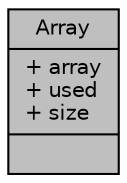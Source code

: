 digraph "Array"
{
  edge [fontname="Helvetica",fontsize="10",labelfontname="Helvetica",labelfontsize="10"];
  node [fontname="Helvetica",fontsize="10",shape=record];
  Node1 [label="{Array\n|+ array\l+ used\l+ size\l|}",height=0.2,width=0.4,color="black", fillcolor="grey75", style="filled" fontcolor="black"];
}
